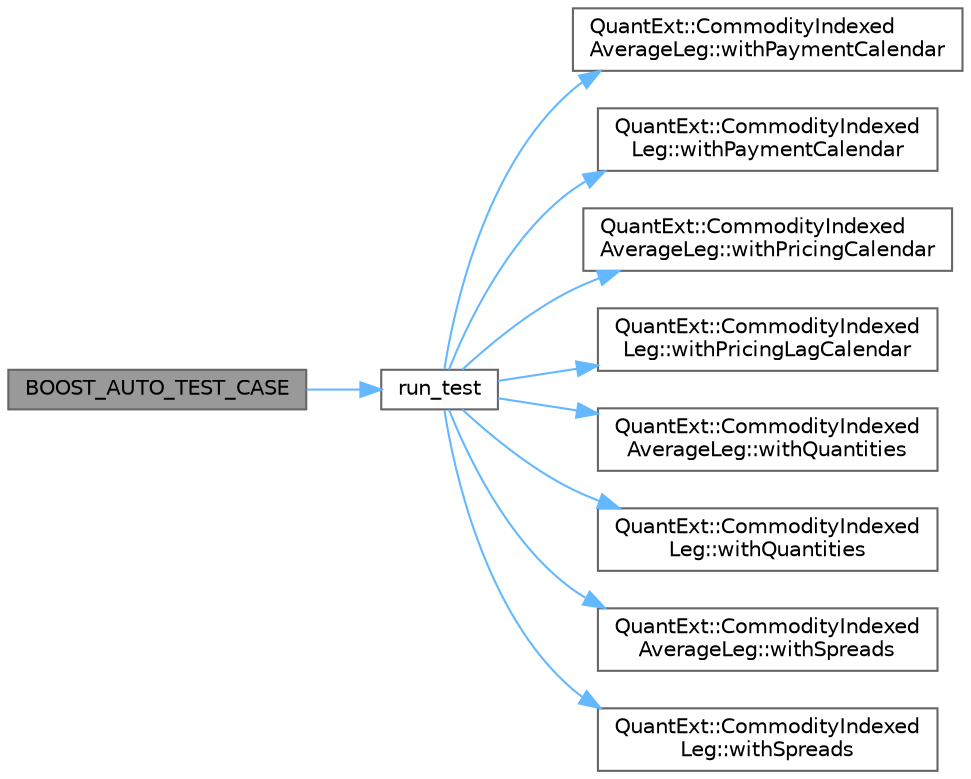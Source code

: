 digraph "BOOST_AUTO_TEST_CASE"
{
 // INTERACTIVE_SVG=YES
 // LATEX_PDF_SIZE
  bgcolor="transparent";
  edge [fontname=Helvetica,fontsize=10,labelfontname=Helvetica,labelfontsize=10];
  node [fontname=Helvetica,fontsize=10,shape=box,height=0.2,width=0.4];
  rankdir="LR";
  Node1 [label="BOOST_AUTO_TEST_CASE",height=0.2,width=0.4,color="gray40", fillcolor="grey60", style="filled", fontcolor="black",tooltip=" "];
  Node1 -> Node2 [color="steelblue1",style="solid"];
  Node2 [label="run_test",height=0.2,width=0.4,color="grey40", fillcolor="white", style="filled",URL="$test_2commodityswaption_8cpp.html#ad6949892f99f1e60be016f0ea977d8c5",tooltip=" "];
  Node2 -> Node3 [color="steelblue1",style="solid"];
  Node3 [label="QuantExt::CommodityIndexed\lAverageLeg::withPaymentCalendar",height=0.2,width=0.4,color="grey40", fillcolor="white", style="filled",URL="C:/dev/ORE/documentation/QuantExt/doc/quantext.tag$class_quant_ext_1_1_commodity_indexed_average_leg.html#aa4c81405ef7eccca2f849d92fa2bb2fc",tooltip=" "];
  Node2 -> Node4 [color="steelblue1",style="solid"];
  Node4 [label="QuantExt::CommodityIndexed\lLeg::withPaymentCalendar",height=0.2,width=0.4,color="grey40", fillcolor="white", style="filled",URL="C:/dev/ORE/documentation/QuantExt/doc/quantext.tag$class_quant_ext_1_1_commodity_indexed_leg.html#aa1e5e9ede02e491b609fdd2943d138aa",tooltip=" "];
  Node2 -> Node5 [color="steelblue1",style="solid"];
  Node5 [label="QuantExt::CommodityIndexed\lAverageLeg::withPricingCalendar",height=0.2,width=0.4,color="grey40", fillcolor="white", style="filled",URL="C:/dev/ORE/documentation/QuantExt/doc/quantext.tag$class_quant_ext_1_1_commodity_indexed_average_leg.html#ab8906bdae278ba5fa45768f573a4510c",tooltip=" "];
  Node2 -> Node6 [color="steelblue1",style="solid"];
  Node6 [label="QuantExt::CommodityIndexed\lLeg::withPricingLagCalendar",height=0.2,width=0.4,color="grey40", fillcolor="white", style="filled",URL="C:/dev/ORE/documentation/QuantExt/doc/quantext.tag$class_quant_ext_1_1_commodity_indexed_leg.html#a106ee203249d1ec7bb6565270e6acd16",tooltip=" "];
  Node2 -> Node7 [color="steelblue1",style="solid"];
  Node7 [label="QuantExt::CommodityIndexed\lAverageLeg::withQuantities",height=0.2,width=0.4,color="grey40", fillcolor="white", style="filled",URL="C:/dev/ORE/documentation/QuantExt/doc/quantext.tag$class_quant_ext_1_1_commodity_indexed_average_leg.html#a9a0d5a7277800380a87eabb8dbe46422",tooltip=" "];
  Node2 -> Node8 [color="steelblue1",style="solid"];
  Node8 [label="QuantExt::CommodityIndexed\lLeg::withQuantities",height=0.2,width=0.4,color="grey40", fillcolor="white", style="filled",URL="C:/dev/ORE/documentation/QuantExt/doc/quantext.tag$class_quant_ext_1_1_commodity_indexed_leg.html#a64cfd9319bd7d1950913f635a010361a",tooltip=" "];
  Node2 -> Node9 [color="steelblue1",style="solid"];
  Node9 [label="QuantExt::CommodityIndexed\lAverageLeg::withSpreads",height=0.2,width=0.4,color="grey40", fillcolor="white", style="filled",URL="C:/dev/ORE/documentation/QuantExt/doc/quantext.tag$class_quant_ext_1_1_commodity_indexed_average_leg.html#ae367bf80b054125fb9e637a43485f465",tooltip=" "];
  Node2 -> Node10 [color="steelblue1",style="solid"];
  Node10 [label="QuantExt::CommodityIndexed\lLeg::withSpreads",height=0.2,width=0.4,color="grey40", fillcolor="white", style="filled",URL="C:/dev/ORE/documentation/QuantExt/doc/quantext.tag$class_quant_ext_1_1_commodity_indexed_leg.html#abd00a3f9dd34792d2088fff6b7f7aadc",tooltip=" "];
}

